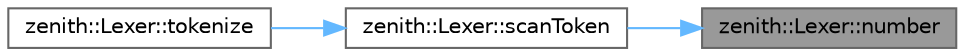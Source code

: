 digraph "zenith::Lexer::number"
{
 // LATEX_PDF_SIZE
  bgcolor="transparent";
  edge [fontname=Helvetica,fontsize=10,labelfontname=Helvetica,labelfontsize=10];
  node [fontname=Helvetica,fontsize=10,shape=box,height=0.2,width=0.4];
  rankdir="RL";
  Node1 [id="Node000001",label="zenith::Lexer::number",height=0.2,width=0.4,color="gray40", fillcolor="grey60", style="filled", fontcolor="black",tooltip=" "];
  Node1 -> Node2 [id="edge1_Node000001_Node000002",dir="back",color="steelblue1",style="solid",tooltip=" "];
  Node2 [id="Node000002",label="zenith::Lexer::scanToken",height=0.2,width=0.4,color="grey40", fillcolor="white", style="filled",URL="$classzenith_1_1_lexer.html#a63cdfda413252a30362a2dbea52fcfdd",tooltip=" "];
  Node2 -> Node3 [id="edge2_Node000002_Node000003",dir="back",color="steelblue1",style="solid",tooltip=" "];
  Node3 [id="Node000003",label="zenith::Lexer::tokenize",height=0.2,width=0.4,color="grey40", fillcolor="white", style="filled",URL="$classzenith_1_1_lexer.html#a6b7c554b656b86d33c2c9845b0cc49e2",tooltip=" "];
}
